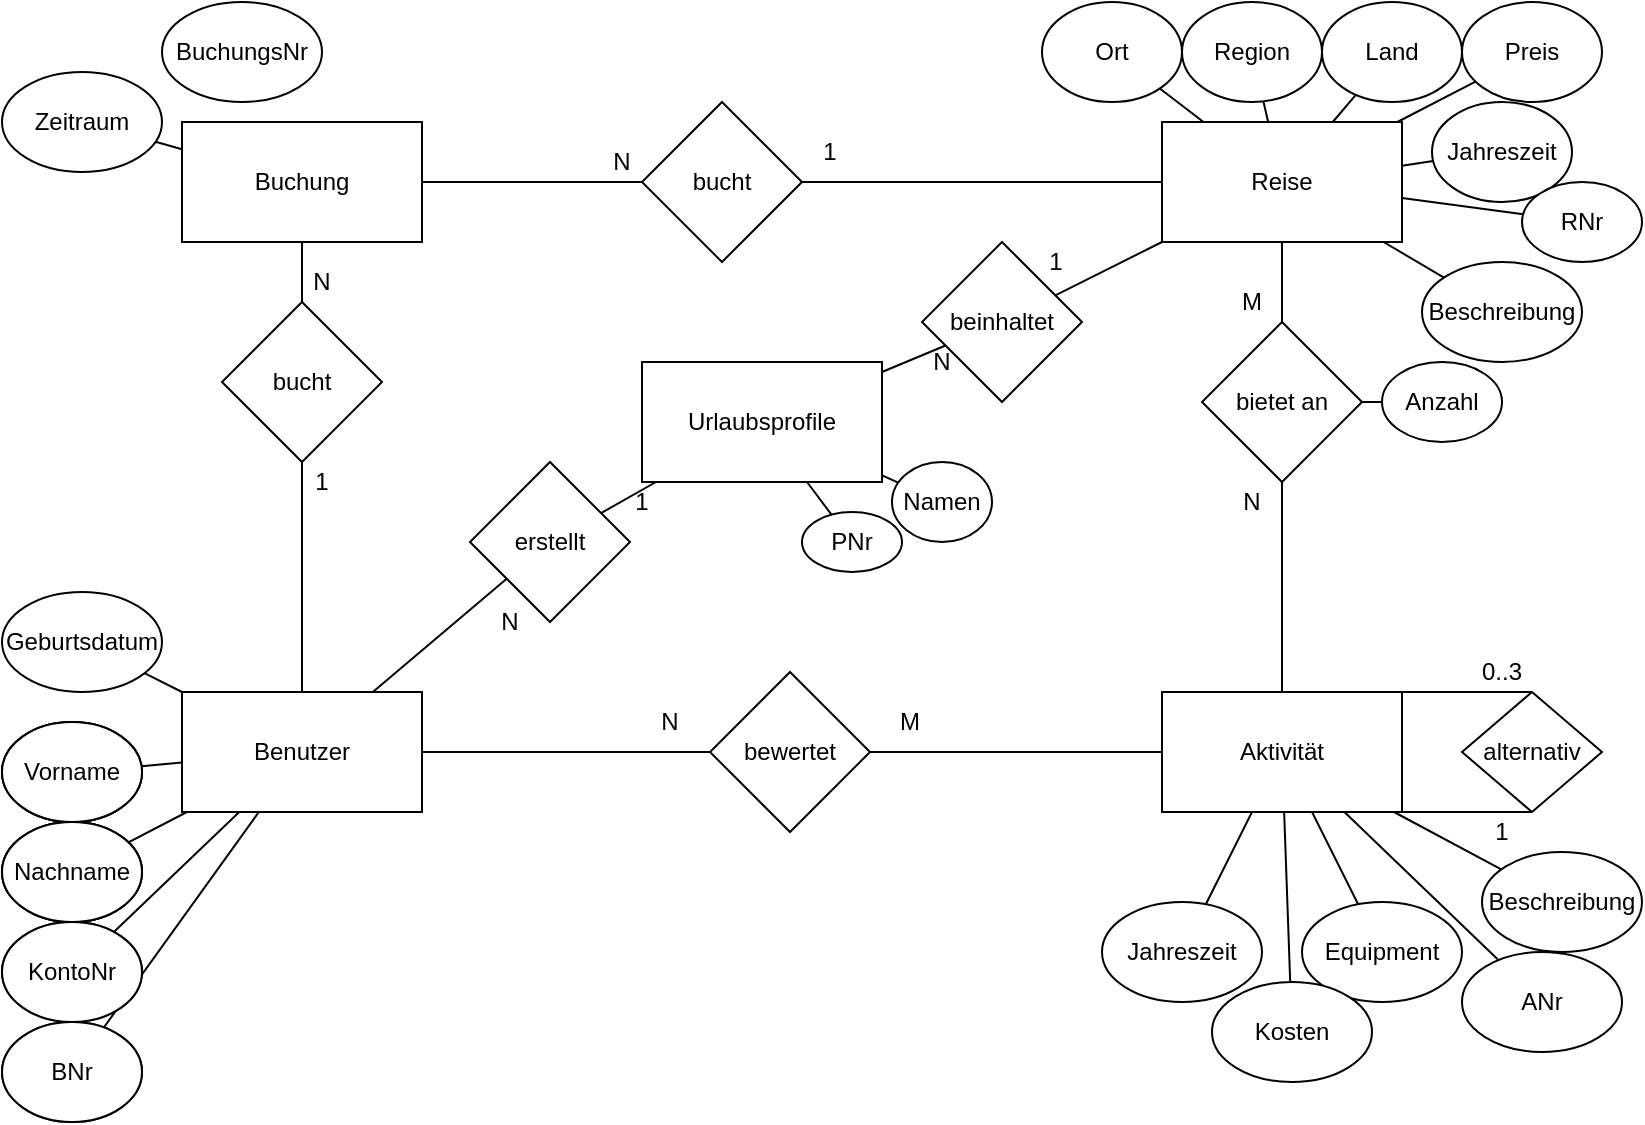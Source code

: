 <mxfile version="13.2.4" type="github">
  <diagram id="C5RBs43oDa-KdzZeNtuy" name="Page-1">
    <mxGraphModel dx="1422" dy="834" grid="1" gridSize="10" guides="1" tooltips="1" connect="1" arrows="1" fold="1" page="1" pageScale="1" pageWidth="827" pageHeight="1169" math="0" shadow="0">
      <root>
        <mxCell id="WIyWlLk6GJQsqaUBKTNV-0" />
        <mxCell id="WIyWlLk6GJQsqaUBKTNV-1" parent="WIyWlLk6GJQsqaUBKTNV-0" />
        <mxCell id="GFgyIKS2t7T-ywB0l8Of-3" value="BNr" style="ellipse;whiteSpace=wrap;html=1;" parent="WIyWlLk6GJQsqaUBKTNV-1" vertex="1">
          <mxGeometry y="510" width="70" height="50" as="geometry" />
        </mxCell>
        <mxCell id="GFgyIKS2t7T-ywB0l8Of-6" value="Vorname" style="ellipse;whiteSpace=wrap;html=1;" parent="WIyWlLk6GJQsqaUBKTNV-1" vertex="1">
          <mxGeometry y="360" width="70" height="50" as="geometry" />
        </mxCell>
        <mxCell id="GFgyIKS2t7T-ywB0l8Of-7" value="Nachname" style="ellipse;whiteSpace=wrap;html=1;" parent="WIyWlLk6GJQsqaUBKTNV-1" vertex="1">
          <mxGeometry y="410" width="70" height="50" as="geometry" />
        </mxCell>
        <mxCell id="GFgyIKS2t7T-ywB0l8Of-8" value="" style="endArrow=none;html=1;" parent="WIyWlLk6GJQsqaUBKTNV-1" source="GFgyIKS2t7T-ywB0l8Of-7" target="OlbocpSIzX4zNzRgznni-46" edge="1">
          <mxGeometry width="50" height="50" relative="1" as="geometry">
            <mxPoint x="440" y="700" as="sourcePoint" />
            <mxPoint x="124.444" y="330" as="targetPoint" />
          </mxGeometry>
        </mxCell>
        <mxCell id="GFgyIKS2t7T-ywB0l8Of-9" value="" style="endArrow=none;html=1;" parent="WIyWlLk6GJQsqaUBKTNV-1" source="GFgyIKS2t7T-ywB0l8Of-6" target="OlbocpSIzX4zNzRgznni-46" edge="1">
          <mxGeometry width="50" height="50" relative="1" as="geometry">
            <mxPoint x="109.086" y="564.659" as="sourcePoint" />
            <mxPoint x="109.412" y="330" as="targetPoint" />
          </mxGeometry>
        </mxCell>
        <mxCell id="GFgyIKS2t7T-ywB0l8Of-10" value="" style="endArrow=none;html=1;" parent="WIyWlLk6GJQsqaUBKTNV-1" source="GFgyIKS2t7T-ywB0l8Of-3" target="OlbocpSIzX4zNzRgznni-46" edge="1">
          <mxGeometry width="50" height="50" relative="1" as="geometry">
            <mxPoint x="86.122" y="517.816" as="sourcePoint" />
            <mxPoint x="135.319" y="330" as="targetPoint" />
          </mxGeometry>
        </mxCell>
        <mxCell id="GFgyIKS2t7T-ywB0l8Of-15" value="KontoNr" style="ellipse;whiteSpace=wrap;html=1;" parent="WIyWlLk6GJQsqaUBKTNV-1" vertex="1">
          <mxGeometry y="460" width="70" height="50" as="geometry" />
        </mxCell>
        <mxCell id="GFgyIKS2t7T-ywB0l8Of-17" value="" style="endArrow=none;html=1;" parent="WIyWlLk6GJQsqaUBKTNV-1" source="OlbocpSIzX4zNzRgznni-41" target="OlbocpSIzX4zNzRgznni-46" edge="1">
          <mxGeometry width="50" height="50" relative="1" as="geometry">
            <mxPoint x="63.374" y="550.363" as="sourcePoint" />
            <mxPoint x="90" y="307.826" as="targetPoint" />
          </mxGeometry>
        </mxCell>
        <mxCell id="GFgyIKS2t7T-ywB0l8Of-18" value="" style="endArrow=none;html=1;" parent="WIyWlLk6GJQsqaUBKTNV-1" source="GFgyIKS2t7T-ywB0l8Of-15" target="OlbocpSIzX4zNzRgznni-46" edge="1">
          <mxGeometry width="50" height="50" relative="1" as="geometry">
            <mxPoint x="89.331" y="593.113" as="sourcePoint" />
            <mxPoint x="131.351" y="330" as="targetPoint" />
          </mxGeometry>
        </mxCell>
        <mxCell id="GFgyIKS2t7T-ywB0l8Of-19" value="Reise" style="rounded=0;whiteSpace=wrap;html=1;" parent="WIyWlLk6GJQsqaUBKTNV-1" vertex="1">
          <mxGeometry x="580" y="60" width="120" height="60" as="geometry" />
        </mxCell>
        <mxCell id="GFgyIKS2t7T-ywB0l8Of-20" value="Ort" style="ellipse;whiteSpace=wrap;html=1;" parent="WIyWlLk6GJQsqaUBKTNV-1" vertex="1">
          <mxGeometry x="520" width="70" height="50" as="geometry" />
        </mxCell>
        <mxCell id="GFgyIKS2t7T-ywB0l8Of-21" value="Region" style="ellipse;whiteSpace=wrap;html=1;" parent="WIyWlLk6GJQsqaUBKTNV-1" vertex="1">
          <mxGeometry x="590" width="70" height="50" as="geometry" />
        </mxCell>
        <mxCell id="GFgyIKS2t7T-ywB0l8Of-22" value="Land" style="ellipse;whiteSpace=wrap;html=1;" parent="WIyWlLk6GJQsqaUBKTNV-1" vertex="1">
          <mxGeometry x="660" width="70" height="50" as="geometry" />
        </mxCell>
        <mxCell id="GFgyIKS2t7T-ywB0l8Of-23" value="Preis" style="ellipse;whiteSpace=wrap;html=1;" parent="WIyWlLk6GJQsqaUBKTNV-1" vertex="1">
          <mxGeometry x="730" width="70" height="50" as="geometry" />
        </mxCell>
        <mxCell id="GFgyIKS2t7T-ywB0l8Of-24" value="Jahreszeit" style="ellipse;whiteSpace=wrap;html=1;" parent="WIyWlLk6GJQsqaUBKTNV-1" vertex="1">
          <mxGeometry x="715" y="50" width="70" height="50" as="geometry" />
        </mxCell>
        <mxCell id="GFgyIKS2t7T-ywB0l8Of-25" value="Beschreibung" style="ellipse;whiteSpace=wrap;html=1;" parent="WIyWlLk6GJQsqaUBKTNV-1" vertex="1">
          <mxGeometry x="710" y="130" width="80" height="50" as="geometry" />
        </mxCell>
        <mxCell id="GFgyIKS2t7T-ywB0l8Of-26" value="" style="endArrow=none;html=1;" parent="WIyWlLk6GJQsqaUBKTNV-1" source="GFgyIKS2t7T-ywB0l8Of-25" target="GFgyIKS2t7T-ywB0l8Of-19" edge="1">
          <mxGeometry width="50" height="50" relative="1" as="geometry">
            <mxPoint x="500.002" y="140.477" as="sourcePoint" />
            <mxPoint x="519.8" y="70" as="targetPoint" />
          </mxGeometry>
        </mxCell>
        <mxCell id="GFgyIKS2t7T-ywB0l8Of-27" value="" style="endArrow=none;html=1;" parent="WIyWlLk6GJQsqaUBKTNV-1" source="GFgyIKS2t7T-ywB0l8Of-24" target="GFgyIKS2t7T-ywB0l8Of-19" edge="1">
          <mxGeometry width="50" height="50" relative="1" as="geometry">
            <mxPoint x="181.802" y="170.477" as="sourcePoint" />
            <mxPoint x="201.6" y="100" as="targetPoint" />
          </mxGeometry>
        </mxCell>
        <mxCell id="GFgyIKS2t7T-ywB0l8Of-28" value="" style="endArrow=none;html=1;" parent="WIyWlLk6GJQsqaUBKTNV-1" source="GFgyIKS2t7T-ywB0l8Of-23" target="GFgyIKS2t7T-ywB0l8Of-19" edge="1">
          <mxGeometry width="50" height="50" relative="1" as="geometry">
            <mxPoint x="518.169" y="172.728" as="sourcePoint" />
            <mxPoint x="585.556" y="90" as="targetPoint" />
          </mxGeometry>
        </mxCell>
        <mxCell id="GFgyIKS2t7T-ywB0l8Of-29" value="" style="endArrow=none;html=1;" parent="WIyWlLk6GJQsqaUBKTNV-1" source="GFgyIKS2t7T-ywB0l8Of-19" target="GFgyIKS2t7T-ywB0l8Of-22" edge="1">
          <mxGeometry width="50" height="50" relative="1" as="geometry">
            <mxPoint x="528.169" y="182.728" as="sourcePoint" />
            <mxPoint x="595.556" y="100" as="targetPoint" />
          </mxGeometry>
        </mxCell>
        <mxCell id="GFgyIKS2t7T-ywB0l8Of-30" value="" style="endArrow=none;html=1;" parent="WIyWlLk6GJQsqaUBKTNV-1" source="GFgyIKS2t7T-ywB0l8Of-19" target="GFgyIKS2t7T-ywB0l8Of-21" edge="1">
          <mxGeometry width="50" height="50" relative="1" as="geometry">
            <mxPoint x="538.169" y="192.728" as="sourcePoint" />
            <mxPoint x="605.556" y="110" as="targetPoint" />
          </mxGeometry>
        </mxCell>
        <mxCell id="GFgyIKS2t7T-ywB0l8Of-31" value="" style="endArrow=none;html=1;" parent="WIyWlLk6GJQsqaUBKTNV-1" source="GFgyIKS2t7T-ywB0l8Of-19" target="GFgyIKS2t7T-ywB0l8Of-20" edge="1">
          <mxGeometry width="50" height="50" relative="1" as="geometry">
            <mxPoint x="548.169" y="202.728" as="sourcePoint" />
            <mxPoint x="615.556" y="120" as="targetPoint" />
          </mxGeometry>
        </mxCell>
        <mxCell id="GFgyIKS2t7T-ywB0l8Of-34" value="bietet an" style="rhombus;whiteSpace=wrap;html=1;" parent="WIyWlLk6GJQsqaUBKTNV-1" vertex="1">
          <mxGeometry x="600" y="160" width="80" height="80" as="geometry" />
        </mxCell>
        <mxCell id="GFgyIKS2t7T-ywB0l8Of-35" value="" style="endArrow=none;html=1;" parent="WIyWlLk6GJQsqaUBKTNV-1" source="GFgyIKS2t7T-ywB0l8Of-19" target="GFgyIKS2t7T-ywB0l8Of-34" edge="1">
          <mxGeometry width="50" height="50" relative="1" as="geometry">
            <mxPoint x="91.481" y="51.347" as="sourcePoint" />
            <mxPoint x="121.538" y="70" as="targetPoint" />
          </mxGeometry>
        </mxCell>
        <mxCell id="GFgyIKS2t7T-ywB0l8Of-36" value="" style="endArrow=none;html=1;" parent="WIyWlLk6GJQsqaUBKTNV-1" source="OlbocpSIzX4zNzRgznni-50" target="GFgyIKS2t7T-ywB0l8Of-34" edge="1">
          <mxGeometry width="50" height="50" relative="1" as="geometry">
            <mxPoint x="640" y="270" as="sourcePoint" />
            <mxPoint x="640" y="200" as="targetPoint" />
          </mxGeometry>
        </mxCell>
        <mxCell id="GFgyIKS2t7T-ywB0l8Of-38" value="Beschreibung" style="ellipse;whiteSpace=wrap;html=1;" parent="WIyWlLk6GJQsqaUBKTNV-1" vertex="1">
          <mxGeometry x="740" y="425" width="80" height="50" as="geometry" />
        </mxCell>
        <mxCell id="GFgyIKS2t7T-ywB0l8Of-39" value="ANr" style="ellipse;whiteSpace=wrap;html=1;" parent="WIyWlLk6GJQsqaUBKTNV-1" vertex="1">
          <mxGeometry x="730" y="475" width="80" height="50" as="geometry" />
        </mxCell>
        <mxCell id="GFgyIKS2t7T-ywB0l8Of-40" value="RNr" style="ellipse;whiteSpace=wrap;html=1;" parent="WIyWlLk6GJQsqaUBKTNV-1" vertex="1">
          <mxGeometry x="760" y="90" width="60" height="40" as="geometry" />
        </mxCell>
        <mxCell id="GFgyIKS2t7T-ywB0l8Of-41" value="" style="endArrow=none;html=1;" parent="WIyWlLk6GJQsqaUBKTNV-1" source="GFgyIKS2t7T-ywB0l8Of-19" target="GFgyIKS2t7T-ywB0l8Of-40" edge="1">
          <mxGeometry width="50" height="50" relative="1" as="geometry">
            <mxPoint x="730.872" y="147.866" as="sourcePoint" />
            <mxPoint x="700.769" y="130" as="targetPoint" />
          </mxGeometry>
        </mxCell>
        <mxCell id="GFgyIKS2t7T-ywB0l8Of-42" value="" style="endArrow=none;html=1;" parent="WIyWlLk6GJQsqaUBKTNV-1" source="GFgyIKS2t7T-ywB0l8Of-38" target="OlbocpSIzX4zNzRgznni-50" edge="1">
          <mxGeometry width="50" height="50" relative="1" as="geometry">
            <mxPoint x="650" y="130" as="sourcePoint" />
            <mxPoint x="660.512" y="330" as="targetPoint" />
          </mxGeometry>
        </mxCell>
        <mxCell id="GFgyIKS2t7T-ywB0l8Of-43" value="" style="endArrow=none;html=1;" parent="WIyWlLk6GJQsqaUBKTNV-1" source="OlbocpSIzX4zNzRgznni-50" target="GFgyIKS2t7T-ywB0l8Of-39" edge="1">
          <mxGeometry width="50" height="50" relative="1" as="geometry">
            <mxPoint x="648.939" y="330" as="sourcePoint" />
            <mxPoint x="660" y="180" as="targetPoint" />
          </mxGeometry>
        </mxCell>
        <mxCell id="GFgyIKS2t7T-ywB0l8Of-44" value="N" style="text;html=1;strokeColor=none;fillColor=none;align=center;verticalAlign=middle;whiteSpace=wrap;rounded=0;" parent="WIyWlLk6GJQsqaUBKTNV-1" vertex="1">
          <mxGeometry x="605" y="240" width="40" height="20" as="geometry" />
        </mxCell>
        <mxCell id="GFgyIKS2t7T-ywB0l8Of-45" value="M" style="text;html=1;strokeColor=none;fillColor=none;align=center;verticalAlign=middle;whiteSpace=wrap;rounded=0;" parent="WIyWlLk6GJQsqaUBKTNV-1" vertex="1">
          <mxGeometry x="605" y="140" width="40" height="20" as="geometry" />
        </mxCell>
        <mxCell id="GFgyIKS2t7T-ywB0l8Of-47" value="Anzahl" style="ellipse;whiteSpace=wrap;html=1;" parent="WIyWlLk6GJQsqaUBKTNV-1" vertex="1">
          <mxGeometry x="690" y="180" width="60" height="40" as="geometry" />
        </mxCell>
        <mxCell id="GFgyIKS2t7T-ywB0l8Of-48" value="" style="endArrow=none;html=1;" parent="WIyWlLk6GJQsqaUBKTNV-1" source="GFgyIKS2t7T-ywB0l8Of-47" target="GFgyIKS2t7T-ywB0l8Of-34" edge="1">
          <mxGeometry width="50" height="50" relative="1" as="geometry">
            <mxPoint x="650" y="130" as="sourcePoint" />
            <mxPoint x="650" y="170" as="targetPoint" />
          </mxGeometry>
        </mxCell>
        <mxCell id="GFgyIKS2t7T-ywB0l8Of-49" value="alternativ" style="rhombus;whiteSpace=wrap;html=1;" parent="WIyWlLk6GJQsqaUBKTNV-1" vertex="1">
          <mxGeometry x="730" y="345" width="70" height="60" as="geometry" />
        </mxCell>
        <mxCell id="GFgyIKS2t7T-ywB0l8Of-50" value="" style="endArrow=none;html=1;exitX=0.5;exitY=1;exitDx=0;exitDy=0;entryX=1;entryY=1;entryDx=0;entryDy=0;" parent="WIyWlLk6GJQsqaUBKTNV-1" source="GFgyIKS2t7T-ywB0l8Of-49" target="OlbocpSIzX4zNzRgznni-50" edge="1">
          <mxGeometry width="50" height="50" relative="1" as="geometry">
            <mxPoint x="650" y="130" as="sourcePoint" />
            <mxPoint x="700" y="330" as="targetPoint" />
          </mxGeometry>
        </mxCell>
        <mxCell id="GFgyIKS2t7T-ywB0l8Of-51" value="" style="endArrow=none;html=1;entryX=0.5;entryY=0;entryDx=0;entryDy=0;exitX=1;exitY=0;exitDx=0;exitDy=0;" parent="WIyWlLk6GJQsqaUBKTNV-1" source="OlbocpSIzX4zNzRgznni-50" target="GFgyIKS2t7T-ywB0l8Of-49" edge="1">
          <mxGeometry width="50" height="50" relative="1" as="geometry">
            <mxPoint x="700" y="270" as="sourcePoint" />
            <mxPoint x="660" y="180" as="targetPoint" />
          </mxGeometry>
        </mxCell>
        <mxCell id="GFgyIKS2t7T-ywB0l8Of-52" value="1" style="text;html=1;strokeColor=none;fillColor=none;align=center;verticalAlign=middle;whiteSpace=wrap;rounded=0;" parent="WIyWlLk6GJQsqaUBKTNV-1" vertex="1">
          <mxGeometry x="730" y="405" width="40" height="20" as="geometry" />
        </mxCell>
        <mxCell id="GFgyIKS2t7T-ywB0l8Of-53" value="0..3" style="text;html=1;strokeColor=none;fillColor=none;align=center;verticalAlign=middle;whiteSpace=wrap;rounded=0;" parent="WIyWlLk6GJQsqaUBKTNV-1" vertex="1">
          <mxGeometry x="730" y="325" width="40" height="20" as="geometry" />
        </mxCell>
        <mxCell id="OlbocpSIzX4zNzRgznni-0" value="Buchung" style="rounded=0;whiteSpace=wrap;html=1;" parent="WIyWlLk6GJQsqaUBKTNV-1" vertex="1">
          <mxGeometry x="90" y="60" width="120" height="60" as="geometry" />
        </mxCell>
        <mxCell id="OlbocpSIzX4zNzRgznni-1" value="bucht" style="rhombus;whiteSpace=wrap;html=1;" parent="WIyWlLk6GJQsqaUBKTNV-1" vertex="1">
          <mxGeometry x="110" y="150" width="80" height="80" as="geometry" />
        </mxCell>
        <mxCell id="OlbocpSIzX4zNzRgznni-2" value="" style="endArrow=none;html=1;entryX=0.5;entryY=1;entryDx=0;entryDy=0;" parent="WIyWlLk6GJQsqaUBKTNV-1" source="OlbocpSIzX4zNzRgznni-46" target="OlbocpSIzX4zNzRgznni-1" edge="1">
          <mxGeometry width="50" height="50" relative="1" as="geometry">
            <mxPoint x="150" y="270" as="sourcePoint" />
            <mxPoint x="140" y="600" as="targetPoint" />
          </mxGeometry>
        </mxCell>
        <mxCell id="OlbocpSIzX4zNzRgznni-3" value="" style="endArrow=none;html=1;entryX=0.5;entryY=0;entryDx=0;entryDy=0;" parent="WIyWlLk6GJQsqaUBKTNV-1" source="OlbocpSIzX4zNzRgznni-0" target="OlbocpSIzX4zNzRgznni-1" edge="1">
          <mxGeometry width="50" height="50" relative="1" as="geometry">
            <mxPoint x="170" y="130" as="sourcePoint" />
            <mxPoint x="160" y="180" as="targetPoint" />
          </mxGeometry>
        </mxCell>
        <mxCell id="OlbocpSIzX4zNzRgznni-4" value="1" style="text;html=1;strokeColor=none;fillColor=none;align=center;verticalAlign=middle;whiteSpace=wrap;rounded=0;" parent="WIyWlLk6GJQsqaUBKTNV-1" vertex="1">
          <mxGeometry x="140" y="230" width="40" height="20" as="geometry" />
        </mxCell>
        <mxCell id="OlbocpSIzX4zNzRgznni-5" value="N" style="text;html=1;strokeColor=none;fillColor=none;align=center;verticalAlign=middle;whiteSpace=wrap;rounded=0;" parent="WIyWlLk6GJQsqaUBKTNV-1" vertex="1">
          <mxGeometry x="140" y="130" width="40" height="20" as="geometry" />
        </mxCell>
        <mxCell id="OlbocpSIzX4zNzRgznni-6" value="bucht" style="rhombus;whiteSpace=wrap;html=1;rotation=0;" parent="WIyWlLk6GJQsqaUBKTNV-1" vertex="1">
          <mxGeometry x="320" y="50" width="80" height="80" as="geometry" />
        </mxCell>
        <mxCell id="OlbocpSIzX4zNzRgznni-7" value="" style="endArrow=none;html=1;exitX=0;exitY=0.5;exitDx=0;exitDy=0;" parent="WIyWlLk6GJQsqaUBKTNV-1" source="OlbocpSIzX4zNzRgznni-6" target="OlbocpSIzX4zNzRgznni-0" edge="1">
          <mxGeometry width="50" height="50" relative="1" as="geometry">
            <mxPoint x="170" y="310" as="sourcePoint" />
            <mxPoint x="170" y="260" as="targetPoint" />
          </mxGeometry>
        </mxCell>
        <mxCell id="OlbocpSIzX4zNzRgznni-8" value="" style="endArrow=none;html=1;exitX=0;exitY=0.5;exitDx=0;exitDy=0;" parent="WIyWlLk6GJQsqaUBKTNV-1" source="GFgyIKS2t7T-ywB0l8Of-19" target="OlbocpSIzX4zNzRgznni-6" edge="1">
          <mxGeometry width="50" height="50" relative="1" as="geometry">
            <mxPoint x="341.716" y="218.284" as="sourcePoint" />
            <mxPoint x="230" y="310" as="targetPoint" />
          </mxGeometry>
        </mxCell>
        <mxCell id="OlbocpSIzX4zNzRgznni-9" value="1" style="text;html=1;strokeColor=none;fillColor=none;align=center;verticalAlign=middle;whiteSpace=wrap;rounded=0;" parent="WIyWlLk6GJQsqaUBKTNV-1" vertex="1">
          <mxGeometry x="394" y="65" width="40" height="20" as="geometry" />
        </mxCell>
        <mxCell id="OlbocpSIzX4zNzRgznni-10" value="N" style="text;html=1;strokeColor=none;fillColor=none;align=center;verticalAlign=middle;whiteSpace=wrap;rounded=0;" parent="WIyWlLk6GJQsqaUBKTNV-1" vertex="1">
          <mxGeometry x="290" y="70" width="40" height="20" as="geometry" />
        </mxCell>
        <mxCell id="OlbocpSIzX4zNzRgznni-12" value="Zeitraum" style="ellipse;whiteSpace=wrap;html=1;" parent="WIyWlLk6GJQsqaUBKTNV-1" vertex="1">
          <mxGeometry y="35" width="80" height="50" as="geometry" />
        </mxCell>
        <mxCell id="OlbocpSIzX4zNzRgznni-13" value="" style="endArrow=none;html=1;" parent="WIyWlLk6GJQsqaUBKTNV-1" source="OlbocpSIzX4zNzRgznni-12" target="OlbocpSIzX4zNzRgznni-0" edge="1">
          <mxGeometry width="50" height="50" relative="1" as="geometry">
            <mxPoint x="170" y="130" as="sourcePoint" />
            <mxPoint x="170" y="180" as="targetPoint" />
          </mxGeometry>
        </mxCell>
        <mxCell id="OlbocpSIzX4zNzRgznni-14" value="Equipment" style="ellipse;whiteSpace=wrap;html=1;" parent="WIyWlLk6GJQsqaUBKTNV-1" vertex="1">
          <mxGeometry x="650" y="450" width="80" height="50" as="geometry" />
        </mxCell>
        <mxCell id="OlbocpSIzX4zNzRgznni-15" value="" style="endArrow=none;html=1;" parent="WIyWlLk6GJQsqaUBKTNV-1" source="OlbocpSIzX4zNzRgznni-14" target="OlbocpSIzX4zNzRgznni-50" edge="1">
          <mxGeometry width="50" height="50" relative="1" as="geometry">
            <mxPoint x="495" y="340" as="sourcePoint" />
            <mxPoint x="638.933" y="330" as="targetPoint" />
          </mxGeometry>
        </mxCell>
        <mxCell id="OlbocpSIzX4zNzRgznni-16" value="" style="endArrow=none;html=1;" parent="WIyWlLk6GJQsqaUBKTNV-1" source="OlbocpSIzX4zNzRgznni-50" target="OlbocpSIzX4zNzRgznni-18" edge="1">
          <mxGeometry width="50" height="50" relative="1" as="geometry">
            <mxPoint x="627.014" y="330" as="sourcePoint" />
            <mxPoint x="590" y="360" as="targetPoint" />
          </mxGeometry>
        </mxCell>
        <mxCell id="OlbocpSIzX4zNzRgznni-18" value="Kosten" style="ellipse;whiteSpace=wrap;html=1;" parent="WIyWlLk6GJQsqaUBKTNV-1" vertex="1">
          <mxGeometry x="605" y="490" width="80" height="50" as="geometry" />
        </mxCell>
        <mxCell id="OlbocpSIzX4zNzRgznni-30" value="N" style="text;html=1;strokeColor=none;fillColor=none;align=center;verticalAlign=middle;whiteSpace=wrap;rounded=0;" parent="WIyWlLk6GJQsqaUBKTNV-1" vertex="1">
          <mxGeometry x="314" y="350" width="40" height="20" as="geometry" />
        </mxCell>
        <mxCell id="OlbocpSIzX4zNzRgznni-31" value="M" style="text;html=1;strokeColor=none;fillColor=none;align=center;verticalAlign=middle;whiteSpace=wrap;rounded=0;" parent="WIyWlLk6GJQsqaUBKTNV-1" vertex="1">
          <mxGeometry x="434" y="350" width="40" height="20" as="geometry" />
        </mxCell>
        <mxCell id="OlbocpSIzX4zNzRgznni-32" value="erstellt" style="rhombus;whiteSpace=wrap;html=1;rotation=0;" parent="WIyWlLk6GJQsqaUBKTNV-1" vertex="1">
          <mxGeometry x="234" y="230" width="80" height="80" as="geometry" />
        </mxCell>
        <mxCell id="OlbocpSIzX4zNzRgznni-33" value="Urlaubsprofile" style="rounded=0;whiteSpace=wrap;html=1;" parent="WIyWlLk6GJQsqaUBKTNV-1" vertex="1">
          <mxGeometry x="320" y="180" width="120" height="60" as="geometry" />
        </mxCell>
        <mxCell id="OlbocpSIzX4zNzRgznni-36" value="" style="endArrow=none;html=1;" parent="WIyWlLk6GJQsqaUBKTNV-1" source="OlbocpSIzX4zNzRgznni-32" target="OlbocpSIzX4zNzRgznni-33" edge="1">
          <mxGeometry width="50" height="50" relative="1" as="geometry">
            <mxPoint x="290" y="140" as="sourcePoint" />
            <mxPoint x="290" y="95" as="targetPoint" />
          </mxGeometry>
        </mxCell>
        <mxCell id="OlbocpSIzX4zNzRgznni-39" value="Vorname" style="ellipse;whiteSpace=wrap;html=1;" parent="WIyWlLk6GJQsqaUBKTNV-1" vertex="1">
          <mxGeometry y="360" width="70" height="50" as="geometry" />
        </mxCell>
        <mxCell id="OlbocpSIzX4zNzRgznni-40" value="Nachname" style="ellipse;whiteSpace=wrap;html=1;" parent="WIyWlLk6GJQsqaUBKTNV-1" vertex="1">
          <mxGeometry y="410" width="70" height="50" as="geometry" />
        </mxCell>
        <mxCell id="OlbocpSIzX4zNzRgznni-41" value="Geburtsdatum" style="ellipse;whiteSpace=wrap;html=1;" parent="WIyWlLk6GJQsqaUBKTNV-1" vertex="1">
          <mxGeometry y="295" width="80" height="50" as="geometry" />
        </mxCell>
        <mxCell id="OlbocpSIzX4zNzRgznni-42" value="Vorname" style="ellipse;whiteSpace=wrap;html=1;" parent="WIyWlLk6GJQsqaUBKTNV-1" vertex="1">
          <mxGeometry y="360" width="70" height="50" as="geometry" />
        </mxCell>
        <mxCell id="OlbocpSIzX4zNzRgznni-43" value="Nachname" style="ellipse;whiteSpace=wrap;html=1;" parent="WIyWlLk6GJQsqaUBKTNV-1" vertex="1">
          <mxGeometry y="410" width="70" height="50" as="geometry" />
        </mxCell>
        <mxCell id="OlbocpSIzX4zNzRgznni-44" value="BNr" style="ellipse;whiteSpace=wrap;html=1;" parent="WIyWlLk6GJQsqaUBKTNV-1" vertex="1">
          <mxGeometry y="510" width="70" height="50" as="geometry" />
        </mxCell>
        <mxCell id="OlbocpSIzX4zNzRgznni-45" value="KontoNr" style="ellipse;whiteSpace=wrap;html=1;" parent="WIyWlLk6GJQsqaUBKTNV-1" vertex="1">
          <mxGeometry y="460" width="70" height="50" as="geometry" />
        </mxCell>
        <mxCell id="OlbocpSIzX4zNzRgznni-46" value="Benutzer" style="rounded=0;whiteSpace=wrap;html=1;" parent="WIyWlLk6GJQsqaUBKTNV-1" vertex="1">
          <mxGeometry x="90" y="345" width="120" height="60" as="geometry" />
        </mxCell>
        <mxCell id="OlbocpSIzX4zNzRgznni-47" value="" style="endArrow=none;html=1;" parent="WIyWlLk6GJQsqaUBKTNV-1" source="OlbocpSIzX4zNzRgznni-48" target="OlbocpSIzX4zNzRgznni-46" edge="1">
          <mxGeometry width="50" height="50" relative="1" as="geometry">
            <mxPoint x="330" y="100" as="sourcePoint" />
            <mxPoint x="220" y="100" as="targetPoint" />
          </mxGeometry>
        </mxCell>
        <mxCell id="OlbocpSIzX4zNzRgznni-48" value="bewertet" style="rhombus;whiteSpace=wrap;html=1;rotation=0;" parent="WIyWlLk6GJQsqaUBKTNV-1" vertex="1">
          <mxGeometry x="354" y="335" width="80" height="80" as="geometry" />
        </mxCell>
        <mxCell id="OlbocpSIzX4zNzRgznni-49" value="" style="endArrow=none;html=1;" parent="WIyWlLk6GJQsqaUBKTNV-1" source="OlbocpSIzX4zNzRgznni-48" target="OlbocpSIzX4zNzRgznni-50" edge="1">
          <mxGeometry width="50" height="50" relative="1" as="geometry">
            <mxPoint x="350" y="310" as="sourcePoint" />
            <mxPoint x="220" y="310" as="targetPoint" />
          </mxGeometry>
        </mxCell>
        <mxCell id="OlbocpSIzX4zNzRgznni-50" value="Aktivität" style="rounded=0;whiteSpace=wrap;html=1;" parent="WIyWlLk6GJQsqaUBKTNV-1" vertex="1">
          <mxGeometry x="580" y="345" width="120" height="60" as="geometry" />
        </mxCell>
        <mxCell id="B0LaPpAPztrmkvggXKH5-7" value="beinhaltet" style="rhombus;whiteSpace=wrap;html=1;rotation=0;" parent="WIyWlLk6GJQsqaUBKTNV-1" vertex="1">
          <mxGeometry x="460" y="120" width="80" height="80" as="geometry" />
        </mxCell>
        <mxCell id="B0LaPpAPztrmkvggXKH5-8" value="" style="endArrow=none;html=1;" parent="WIyWlLk6GJQsqaUBKTNV-1" source="OlbocpSIzX4zNzRgznni-33" target="B0LaPpAPztrmkvggXKH5-7" edge="1">
          <mxGeometry width="50" height="50" relative="1" as="geometry">
            <mxPoint x="309" y="265" as="sourcePoint" />
            <mxPoint x="334" y="250" as="targetPoint" />
          </mxGeometry>
        </mxCell>
        <mxCell id="B0LaPpAPztrmkvggXKH5-9" value="" style="endArrow=none;html=1;" parent="WIyWlLk6GJQsqaUBKTNV-1" source="B0LaPpAPztrmkvggXKH5-7" target="GFgyIKS2t7T-ywB0l8Of-19" edge="1">
          <mxGeometry width="50" height="50" relative="1" as="geometry">
            <mxPoint x="510" y="170" as="sourcePoint" />
            <mxPoint x="344" y="260" as="targetPoint" />
          </mxGeometry>
        </mxCell>
        <mxCell id="B0LaPpAPztrmkvggXKH5-10" value="" style="endArrow=none;html=1;" parent="WIyWlLk6GJQsqaUBKTNV-1" source="OlbocpSIzX4zNzRgznni-32" target="OlbocpSIzX4zNzRgznni-46" edge="1">
          <mxGeometry width="50" height="50" relative="1" as="geometry">
            <mxPoint x="329" y="285" as="sourcePoint" />
            <mxPoint x="354" y="270" as="targetPoint" />
          </mxGeometry>
        </mxCell>
        <mxCell id="B0LaPpAPztrmkvggXKH5-11" value="N" style="text;html=1;strokeColor=none;fillColor=none;align=center;verticalAlign=middle;whiteSpace=wrap;rounded=0;" parent="WIyWlLk6GJQsqaUBKTNV-1" vertex="1">
          <mxGeometry x="234" y="300" width="40" height="20" as="geometry" />
        </mxCell>
        <mxCell id="B0LaPpAPztrmkvggXKH5-12" value="1" style="text;html=1;strokeColor=none;fillColor=none;align=center;verticalAlign=middle;whiteSpace=wrap;rounded=0;" parent="WIyWlLk6GJQsqaUBKTNV-1" vertex="1">
          <mxGeometry x="300" y="240" width="40" height="20" as="geometry" />
        </mxCell>
        <mxCell id="B0LaPpAPztrmkvggXKH5-13" value="1" style="text;html=1;strokeColor=none;fillColor=none;align=center;verticalAlign=middle;whiteSpace=wrap;rounded=0;" parent="WIyWlLk6GJQsqaUBKTNV-1" vertex="1">
          <mxGeometry x="507" y="120" width="40" height="20" as="geometry" />
        </mxCell>
        <mxCell id="B0LaPpAPztrmkvggXKH5-14" value="N" style="text;html=1;strokeColor=none;fillColor=none;align=center;verticalAlign=middle;whiteSpace=wrap;rounded=0;" parent="WIyWlLk6GJQsqaUBKTNV-1" vertex="1">
          <mxGeometry x="450" y="170" width="40" height="20" as="geometry" />
        </mxCell>
        <mxCell id="B0LaPpAPztrmkvggXKH5-15" value="Namen" style="ellipse;whiteSpace=wrap;html=1;" parent="WIyWlLk6GJQsqaUBKTNV-1" vertex="1">
          <mxGeometry x="445" y="230" width="50" height="40" as="geometry" />
        </mxCell>
        <mxCell id="B0LaPpAPztrmkvggXKH5-16" value="PNr" style="ellipse;whiteSpace=wrap;html=1;" parent="WIyWlLk6GJQsqaUBKTNV-1" vertex="1">
          <mxGeometry x="400" y="255" width="50" height="30" as="geometry" />
        </mxCell>
        <mxCell id="B0LaPpAPztrmkvggXKH5-17" value="" style="endArrow=none;html=1;" parent="WIyWlLk6GJQsqaUBKTNV-1" source="B0LaPpAPztrmkvggXKH5-16" target="OlbocpSIzX4zNzRgznni-33" edge="1">
          <mxGeometry width="50" height="50" relative="1" as="geometry">
            <mxPoint x="160" y="355" as="sourcePoint" />
            <mxPoint x="160" y="240" as="targetPoint" />
          </mxGeometry>
        </mxCell>
        <mxCell id="B0LaPpAPztrmkvggXKH5-18" value="" style="endArrow=none;html=1;" parent="WIyWlLk6GJQsqaUBKTNV-1" source="OlbocpSIzX4zNzRgznni-33" target="B0LaPpAPztrmkvggXKH5-15" edge="1">
          <mxGeometry width="50" height="50" relative="1" as="geometry">
            <mxPoint x="170" y="365" as="sourcePoint" />
            <mxPoint x="170" y="250" as="targetPoint" />
          </mxGeometry>
        </mxCell>
        <mxCell id="vFaqtosGUT193aA-GXQ9-0" value="Jahreszeit" style="ellipse;whiteSpace=wrap;html=1;" parent="WIyWlLk6GJQsqaUBKTNV-1" vertex="1">
          <mxGeometry x="550" y="450" width="80" height="50" as="geometry" />
        </mxCell>
        <mxCell id="vFaqtosGUT193aA-GXQ9-1" value="" style="endArrow=none;html=1;" parent="WIyWlLk6GJQsqaUBKTNV-1" source="OlbocpSIzX4zNzRgznni-50" target="vFaqtosGUT193aA-GXQ9-0" edge="1">
          <mxGeometry width="50" height="50" relative="1" as="geometry">
            <mxPoint x="651.071" y="415" as="sourcePoint" />
            <mxPoint x="654.107" y="500.006" as="targetPoint" />
          </mxGeometry>
        </mxCell>
        <mxCell id="gpWTY39oqQTYcjsggcGD-0" value="BuchungsNr" style="ellipse;whiteSpace=wrap;html=1;" vertex="1" parent="WIyWlLk6GJQsqaUBKTNV-1">
          <mxGeometry x="80" width="80" height="50" as="geometry" />
        </mxCell>
      </root>
    </mxGraphModel>
  </diagram>
</mxfile>
